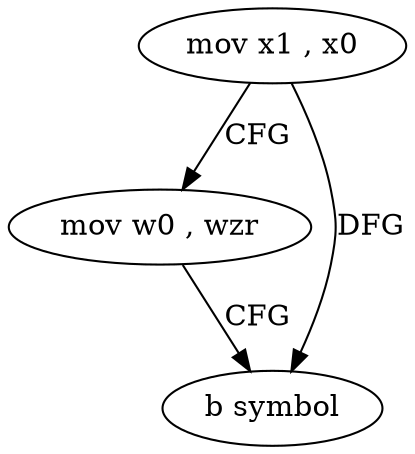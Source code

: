 digraph "func" {
"4211584" [label = "mov x1 , x0" ]
"4211588" [label = "mov w0 , wzr" ]
"4211592" [label = "b symbol" ]
"4211584" -> "4211588" [ label = "CFG" ]
"4211584" -> "4211592" [ label = "DFG" ]
"4211588" -> "4211592" [ label = "CFG" ]
}
